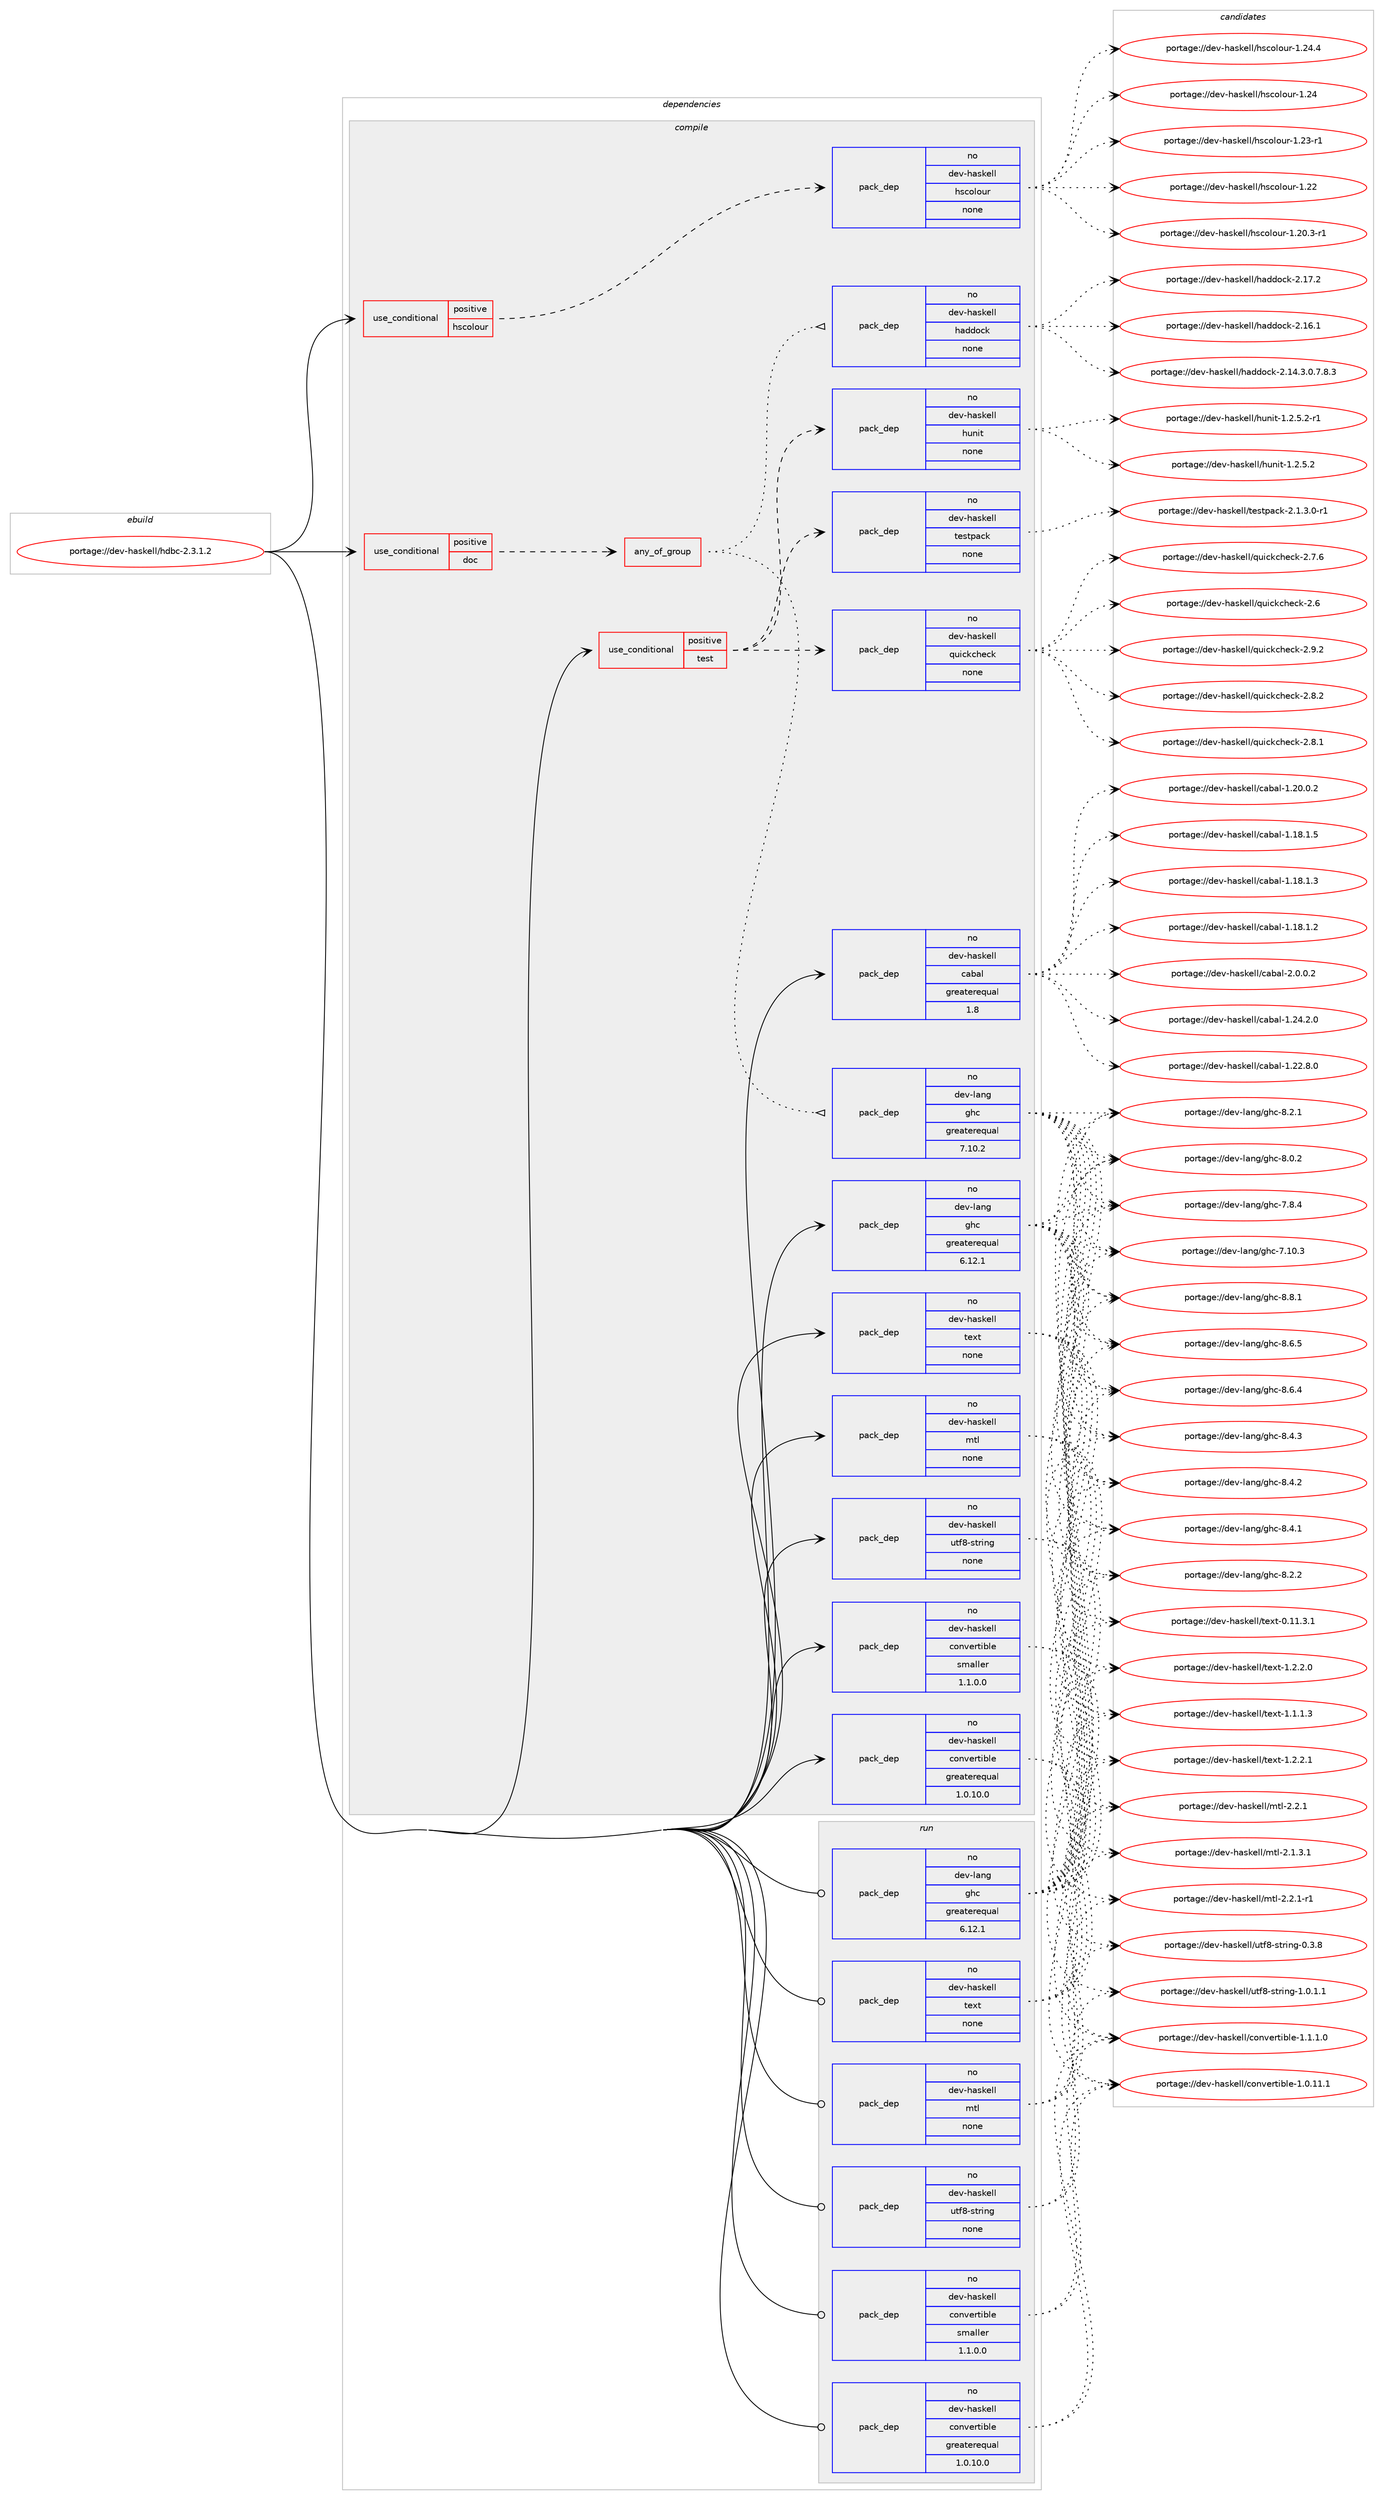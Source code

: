 digraph prolog {

# *************
# Graph options
# *************

newrank=true;
concentrate=true;
compound=true;
graph [rankdir=LR,fontname=Helvetica,fontsize=10,ranksep=1.5];#, ranksep=2.5, nodesep=0.2];
edge  [arrowhead=vee];
node  [fontname=Helvetica,fontsize=10];

# **********
# The ebuild
# **********

subgraph cluster_leftcol {
color=gray;
rank=same;
label=<<i>ebuild</i>>;
id [label="portage://dev-haskell/hdbc-2.3.1.2", color=red, width=4, href="../dev-haskell/hdbc-2.3.1.2.svg"];
}

# ****************
# The dependencies
# ****************

subgraph cluster_midcol {
color=gray;
label=<<i>dependencies</i>>;
subgraph cluster_compile {
fillcolor="#eeeeee";
style=filled;
label=<<i>compile</i>>;
subgraph cond133593 {
dependency559395 [label=<<TABLE BORDER="0" CELLBORDER="1" CELLSPACING="0" CELLPADDING="4"><TR><TD ROWSPAN="3" CELLPADDING="10">use_conditional</TD></TR><TR><TD>positive</TD></TR><TR><TD>doc</TD></TR></TABLE>>, shape=none, color=red];
subgraph any6322 {
dependency559396 [label=<<TABLE BORDER="0" CELLBORDER="1" CELLSPACING="0" CELLPADDING="4"><TR><TD CELLPADDING="10">any_of_group</TD></TR></TABLE>>, shape=none, color=red];subgraph pack419243 {
dependency559397 [label=<<TABLE BORDER="0" CELLBORDER="1" CELLSPACING="0" CELLPADDING="4" WIDTH="220"><TR><TD ROWSPAN="6" CELLPADDING="30">pack_dep</TD></TR><TR><TD WIDTH="110">no</TD></TR><TR><TD>dev-haskell</TD></TR><TR><TD>haddock</TD></TR><TR><TD>none</TD></TR><TR><TD></TD></TR></TABLE>>, shape=none, color=blue];
}
dependency559396:e -> dependency559397:w [weight=20,style="dotted",arrowhead="oinv"];
subgraph pack419244 {
dependency559398 [label=<<TABLE BORDER="0" CELLBORDER="1" CELLSPACING="0" CELLPADDING="4" WIDTH="220"><TR><TD ROWSPAN="6" CELLPADDING="30">pack_dep</TD></TR><TR><TD WIDTH="110">no</TD></TR><TR><TD>dev-lang</TD></TR><TR><TD>ghc</TD></TR><TR><TD>greaterequal</TD></TR><TR><TD>7.10.2</TD></TR></TABLE>>, shape=none, color=blue];
}
dependency559396:e -> dependency559398:w [weight=20,style="dotted",arrowhead="oinv"];
}
dependency559395:e -> dependency559396:w [weight=20,style="dashed",arrowhead="vee"];
}
id:e -> dependency559395:w [weight=20,style="solid",arrowhead="vee"];
subgraph cond133594 {
dependency559399 [label=<<TABLE BORDER="0" CELLBORDER="1" CELLSPACING="0" CELLPADDING="4"><TR><TD ROWSPAN="3" CELLPADDING="10">use_conditional</TD></TR><TR><TD>positive</TD></TR><TR><TD>hscolour</TD></TR></TABLE>>, shape=none, color=red];
subgraph pack419245 {
dependency559400 [label=<<TABLE BORDER="0" CELLBORDER="1" CELLSPACING="0" CELLPADDING="4" WIDTH="220"><TR><TD ROWSPAN="6" CELLPADDING="30">pack_dep</TD></TR><TR><TD WIDTH="110">no</TD></TR><TR><TD>dev-haskell</TD></TR><TR><TD>hscolour</TD></TR><TR><TD>none</TD></TR><TR><TD></TD></TR></TABLE>>, shape=none, color=blue];
}
dependency559399:e -> dependency559400:w [weight=20,style="dashed",arrowhead="vee"];
}
id:e -> dependency559399:w [weight=20,style="solid",arrowhead="vee"];
subgraph cond133595 {
dependency559401 [label=<<TABLE BORDER="0" CELLBORDER="1" CELLSPACING="0" CELLPADDING="4"><TR><TD ROWSPAN="3" CELLPADDING="10">use_conditional</TD></TR><TR><TD>positive</TD></TR><TR><TD>test</TD></TR></TABLE>>, shape=none, color=red];
subgraph pack419246 {
dependency559402 [label=<<TABLE BORDER="0" CELLBORDER="1" CELLSPACING="0" CELLPADDING="4" WIDTH="220"><TR><TD ROWSPAN="6" CELLPADDING="30">pack_dep</TD></TR><TR><TD WIDTH="110">no</TD></TR><TR><TD>dev-haskell</TD></TR><TR><TD>hunit</TD></TR><TR><TD>none</TD></TR><TR><TD></TD></TR></TABLE>>, shape=none, color=blue];
}
dependency559401:e -> dependency559402:w [weight=20,style="dashed",arrowhead="vee"];
subgraph pack419247 {
dependency559403 [label=<<TABLE BORDER="0" CELLBORDER="1" CELLSPACING="0" CELLPADDING="4" WIDTH="220"><TR><TD ROWSPAN="6" CELLPADDING="30">pack_dep</TD></TR><TR><TD WIDTH="110">no</TD></TR><TR><TD>dev-haskell</TD></TR><TR><TD>quickcheck</TD></TR><TR><TD>none</TD></TR><TR><TD></TD></TR></TABLE>>, shape=none, color=blue];
}
dependency559401:e -> dependency559403:w [weight=20,style="dashed",arrowhead="vee"];
subgraph pack419248 {
dependency559404 [label=<<TABLE BORDER="0" CELLBORDER="1" CELLSPACING="0" CELLPADDING="4" WIDTH="220"><TR><TD ROWSPAN="6" CELLPADDING="30">pack_dep</TD></TR><TR><TD WIDTH="110">no</TD></TR><TR><TD>dev-haskell</TD></TR><TR><TD>testpack</TD></TR><TR><TD>none</TD></TR><TR><TD></TD></TR></TABLE>>, shape=none, color=blue];
}
dependency559401:e -> dependency559404:w [weight=20,style="dashed",arrowhead="vee"];
}
id:e -> dependency559401:w [weight=20,style="solid",arrowhead="vee"];
subgraph pack419249 {
dependency559405 [label=<<TABLE BORDER="0" CELLBORDER="1" CELLSPACING="0" CELLPADDING="4" WIDTH="220"><TR><TD ROWSPAN="6" CELLPADDING="30">pack_dep</TD></TR><TR><TD WIDTH="110">no</TD></TR><TR><TD>dev-haskell</TD></TR><TR><TD>cabal</TD></TR><TR><TD>greaterequal</TD></TR><TR><TD>1.8</TD></TR></TABLE>>, shape=none, color=blue];
}
id:e -> dependency559405:w [weight=20,style="solid",arrowhead="vee"];
subgraph pack419250 {
dependency559406 [label=<<TABLE BORDER="0" CELLBORDER="1" CELLSPACING="0" CELLPADDING="4" WIDTH="220"><TR><TD ROWSPAN="6" CELLPADDING="30">pack_dep</TD></TR><TR><TD WIDTH="110">no</TD></TR><TR><TD>dev-haskell</TD></TR><TR><TD>convertible</TD></TR><TR><TD>greaterequal</TD></TR><TR><TD>1.0.10.0</TD></TR></TABLE>>, shape=none, color=blue];
}
id:e -> dependency559406:w [weight=20,style="solid",arrowhead="vee"];
subgraph pack419251 {
dependency559407 [label=<<TABLE BORDER="0" CELLBORDER="1" CELLSPACING="0" CELLPADDING="4" WIDTH="220"><TR><TD ROWSPAN="6" CELLPADDING="30">pack_dep</TD></TR><TR><TD WIDTH="110">no</TD></TR><TR><TD>dev-haskell</TD></TR><TR><TD>convertible</TD></TR><TR><TD>smaller</TD></TR><TR><TD>1.1.0.0</TD></TR></TABLE>>, shape=none, color=blue];
}
id:e -> dependency559407:w [weight=20,style="solid",arrowhead="vee"];
subgraph pack419252 {
dependency559408 [label=<<TABLE BORDER="0" CELLBORDER="1" CELLSPACING="0" CELLPADDING="4" WIDTH="220"><TR><TD ROWSPAN="6" CELLPADDING="30">pack_dep</TD></TR><TR><TD WIDTH="110">no</TD></TR><TR><TD>dev-haskell</TD></TR><TR><TD>mtl</TD></TR><TR><TD>none</TD></TR><TR><TD></TD></TR></TABLE>>, shape=none, color=blue];
}
id:e -> dependency559408:w [weight=20,style="solid",arrowhead="vee"];
subgraph pack419253 {
dependency559409 [label=<<TABLE BORDER="0" CELLBORDER="1" CELLSPACING="0" CELLPADDING="4" WIDTH="220"><TR><TD ROWSPAN="6" CELLPADDING="30">pack_dep</TD></TR><TR><TD WIDTH="110">no</TD></TR><TR><TD>dev-haskell</TD></TR><TR><TD>text</TD></TR><TR><TD>none</TD></TR><TR><TD></TD></TR></TABLE>>, shape=none, color=blue];
}
id:e -> dependency559409:w [weight=20,style="solid",arrowhead="vee"];
subgraph pack419254 {
dependency559410 [label=<<TABLE BORDER="0" CELLBORDER="1" CELLSPACING="0" CELLPADDING="4" WIDTH="220"><TR><TD ROWSPAN="6" CELLPADDING="30">pack_dep</TD></TR><TR><TD WIDTH="110">no</TD></TR><TR><TD>dev-haskell</TD></TR><TR><TD>utf8-string</TD></TR><TR><TD>none</TD></TR><TR><TD></TD></TR></TABLE>>, shape=none, color=blue];
}
id:e -> dependency559410:w [weight=20,style="solid",arrowhead="vee"];
subgraph pack419255 {
dependency559411 [label=<<TABLE BORDER="0" CELLBORDER="1" CELLSPACING="0" CELLPADDING="4" WIDTH="220"><TR><TD ROWSPAN="6" CELLPADDING="30">pack_dep</TD></TR><TR><TD WIDTH="110">no</TD></TR><TR><TD>dev-lang</TD></TR><TR><TD>ghc</TD></TR><TR><TD>greaterequal</TD></TR><TR><TD>6.12.1</TD></TR></TABLE>>, shape=none, color=blue];
}
id:e -> dependency559411:w [weight=20,style="solid",arrowhead="vee"];
}
subgraph cluster_compileandrun {
fillcolor="#eeeeee";
style=filled;
label=<<i>compile and run</i>>;
}
subgraph cluster_run {
fillcolor="#eeeeee";
style=filled;
label=<<i>run</i>>;
subgraph pack419256 {
dependency559412 [label=<<TABLE BORDER="0" CELLBORDER="1" CELLSPACING="0" CELLPADDING="4" WIDTH="220"><TR><TD ROWSPAN="6" CELLPADDING="30">pack_dep</TD></TR><TR><TD WIDTH="110">no</TD></TR><TR><TD>dev-haskell</TD></TR><TR><TD>convertible</TD></TR><TR><TD>greaterequal</TD></TR><TR><TD>1.0.10.0</TD></TR></TABLE>>, shape=none, color=blue];
}
id:e -> dependency559412:w [weight=20,style="solid",arrowhead="odot"];
subgraph pack419257 {
dependency559413 [label=<<TABLE BORDER="0" CELLBORDER="1" CELLSPACING="0" CELLPADDING="4" WIDTH="220"><TR><TD ROWSPAN="6" CELLPADDING="30">pack_dep</TD></TR><TR><TD WIDTH="110">no</TD></TR><TR><TD>dev-haskell</TD></TR><TR><TD>convertible</TD></TR><TR><TD>smaller</TD></TR><TR><TD>1.1.0.0</TD></TR></TABLE>>, shape=none, color=blue];
}
id:e -> dependency559413:w [weight=20,style="solid",arrowhead="odot"];
subgraph pack419258 {
dependency559414 [label=<<TABLE BORDER="0" CELLBORDER="1" CELLSPACING="0" CELLPADDING="4" WIDTH="220"><TR><TD ROWSPAN="6" CELLPADDING="30">pack_dep</TD></TR><TR><TD WIDTH="110">no</TD></TR><TR><TD>dev-haskell</TD></TR><TR><TD>mtl</TD></TR><TR><TD>none</TD></TR><TR><TD></TD></TR></TABLE>>, shape=none, color=blue];
}
id:e -> dependency559414:w [weight=20,style="solid",arrowhead="odot"];
subgraph pack419259 {
dependency559415 [label=<<TABLE BORDER="0" CELLBORDER="1" CELLSPACING="0" CELLPADDING="4" WIDTH="220"><TR><TD ROWSPAN="6" CELLPADDING="30">pack_dep</TD></TR><TR><TD WIDTH="110">no</TD></TR><TR><TD>dev-haskell</TD></TR><TR><TD>text</TD></TR><TR><TD>none</TD></TR><TR><TD></TD></TR></TABLE>>, shape=none, color=blue];
}
id:e -> dependency559415:w [weight=20,style="solid",arrowhead="odot"];
subgraph pack419260 {
dependency559416 [label=<<TABLE BORDER="0" CELLBORDER="1" CELLSPACING="0" CELLPADDING="4" WIDTH="220"><TR><TD ROWSPAN="6" CELLPADDING="30">pack_dep</TD></TR><TR><TD WIDTH="110">no</TD></TR><TR><TD>dev-haskell</TD></TR><TR><TD>utf8-string</TD></TR><TR><TD>none</TD></TR><TR><TD></TD></TR></TABLE>>, shape=none, color=blue];
}
id:e -> dependency559416:w [weight=20,style="solid",arrowhead="odot"];
subgraph pack419261 {
dependency559417 [label=<<TABLE BORDER="0" CELLBORDER="1" CELLSPACING="0" CELLPADDING="4" WIDTH="220"><TR><TD ROWSPAN="6" CELLPADDING="30">pack_dep</TD></TR><TR><TD WIDTH="110">no</TD></TR><TR><TD>dev-lang</TD></TR><TR><TD>ghc</TD></TR><TR><TD>greaterequal</TD></TR><TR><TD>6.12.1</TD></TR></TABLE>>, shape=none, color=blue];
}
id:e -> dependency559417:w [weight=20,style="solid",arrowhead="odot"];
}
}

# **************
# The candidates
# **************

subgraph cluster_choices {
rank=same;
color=gray;
label=<<i>candidates</i>>;

subgraph choice419243 {
color=black;
nodesep=1;
choice100101118451049711510710110810847104971001001119910745504649554650 [label="portage://dev-haskell/haddock-2.17.2", color=red, width=4,href="../dev-haskell/haddock-2.17.2.svg"];
choice100101118451049711510710110810847104971001001119910745504649544649 [label="portage://dev-haskell/haddock-2.16.1", color=red, width=4,href="../dev-haskell/haddock-2.16.1.svg"];
choice1001011184510497115107101108108471049710010011199107455046495246514648465546564651 [label="portage://dev-haskell/haddock-2.14.3.0.7.8.3", color=red, width=4,href="../dev-haskell/haddock-2.14.3.0.7.8.3.svg"];
dependency559397:e -> choice100101118451049711510710110810847104971001001119910745504649554650:w [style=dotted,weight="100"];
dependency559397:e -> choice100101118451049711510710110810847104971001001119910745504649544649:w [style=dotted,weight="100"];
dependency559397:e -> choice1001011184510497115107101108108471049710010011199107455046495246514648465546564651:w [style=dotted,weight="100"];
}
subgraph choice419244 {
color=black;
nodesep=1;
choice10010111845108971101034710310499455646564649 [label="portage://dev-lang/ghc-8.8.1", color=red, width=4,href="../dev-lang/ghc-8.8.1.svg"];
choice10010111845108971101034710310499455646544653 [label="portage://dev-lang/ghc-8.6.5", color=red, width=4,href="../dev-lang/ghc-8.6.5.svg"];
choice10010111845108971101034710310499455646544652 [label="portage://dev-lang/ghc-8.6.4", color=red, width=4,href="../dev-lang/ghc-8.6.4.svg"];
choice10010111845108971101034710310499455646524651 [label="portage://dev-lang/ghc-8.4.3", color=red, width=4,href="../dev-lang/ghc-8.4.3.svg"];
choice10010111845108971101034710310499455646524650 [label="portage://dev-lang/ghc-8.4.2", color=red, width=4,href="../dev-lang/ghc-8.4.2.svg"];
choice10010111845108971101034710310499455646524649 [label="portage://dev-lang/ghc-8.4.1", color=red, width=4,href="../dev-lang/ghc-8.4.1.svg"];
choice10010111845108971101034710310499455646504650 [label="portage://dev-lang/ghc-8.2.2", color=red, width=4,href="../dev-lang/ghc-8.2.2.svg"];
choice10010111845108971101034710310499455646504649 [label="portage://dev-lang/ghc-8.2.1", color=red, width=4,href="../dev-lang/ghc-8.2.1.svg"];
choice10010111845108971101034710310499455646484650 [label="portage://dev-lang/ghc-8.0.2", color=red, width=4,href="../dev-lang/ghc-8.0.2.svg"];
choice10010111845108971101034710310499455546564652 [label="portage://dev-lang/ghc-7.8.4", color=red, width=4,href="../dev-lang/ghc-7.8.4.svg"];
choice1001011184510897110103471031049945554649484651 [label="portage://dev-lang/ghc-7.10.3", color=red, width=4,href="../dev-lang/ghc-7.10.3.svg"];
dependency559398:e -> choice10010111845108971101034710310499455646564649:w [style=dotted,weight="100"];
dependency559398:e -> choice10010111845108971101034710310499455646544653:w [style=dotted,weight="100"];
dependency559398:e -> choice10010111845108971101034710310499455646544652:w [style=dotted,weight="100"];
dependency559398:e -> choice10010111845108971101034710310499455646524651:w [style=dotted,weight="100"];
dependency559398:e -> choice10010111845108971101034710310499455646524650:w [style=dotted,weight="100"];
dependency559398:e -> choice10010111845108971101034710310499455646524649:w [style=dotted,weight="100"];
dependency559398:e -> choice10010111845108971101034710310499455646504650:w [style=dotted,weight="100"];
dependency559398:e -> choice10010111845108971101034710310499455646504649:w [style=dotted,weight="100"];
dependency559398:e -> choice10010111845108971101034710310499455646484650:w [style=dotted,weight="100"];
dependency559398:e -> choice10010111845108971101034710310499455546564652:w [style=dotted,weight="100"];
dependency559398:e -> choice1001011184510897110103471031049945554649484651:w [style=dotted,weight="100"];
}
subgraph choice419245 {
color=black;
nodesep=1;
choice1001011184510497115107101108108471041159911110811111711445494650524652 [label="portage://dev-haskell/hscolour-1.24.4", color=red, width=4,href="../dev-haskell/hscolour-1.24.4.svg"];
choice100101118451049711510710110810847104115991111081111171144549465052 [label="portage://dev-haskell/hscolour-1.24", color=red, width=4,href="../dev-haskell/hscolour-1.24.svg"];
choice1001011184510497115107101108108471041159911110811111711445494650514511449 [label="portage://dev-haskell/hscolour-1.23-r1", color=red, width=4,href="../dev-haskell/hscolour-1.23-r1.svg"];
choice100101118451049711510710110810847104115991111081111171144549465050 [label="portage://dev-haskell/hscolour-1.22", color=red, width=4,href="../dev-haskell/hscolour-1.22.svg"];
choice10010111845104971151071011081084710411599111108111117114454946504846514511449 [label="portage://dev-haskell/hscolour-1.20.3-r1", color=red, width=4,href="../dev-haskell/hscolour-1.20.3-r1.svg"];
dependency559400:e -> choice1001011184510497115107101108108471041159911110811111711445494650524652:w [style=dotted,weight="100"];
dependency559400:e -> choice100101118451049711510710110810847104115991111081111171144549465052:w [style=dotted,weight="100"];
dependency559400:e -> choice1001011184510497115107101108108471041159911110811111711445494650514511449:w [style=dotted,weight="100"];
dependency559400:e -> choice100101118451049711510710110810847104115991111081111171144549465050:w [style=dotted,weight="100"];
dependency559400:e -> choice10010111845104971151071011081084710411599111108111117114454946504846514511449:w [style=dotted,weight="100"];
}
subgraph choice419246 {
color=black;
nodesep=1;
choice10010111845104971151071011081084710411711010511645494650465346504511449 [label="portage://dev-haskell/hunit-1.2.5.2-r1", color=red, width=4,href="../dev-haskell/hunit-1.2.5.2-r1.svg"];
choice1001011184510497115107101108108471041171101051164549465046534650 [label="portage://dev-haskell/hunit-1.2.5.2", color=red, width=4,href="../dev-haskell/hunit-1.2.5.2.svg"];
dependency559402:e -> choice10010111845104971151071011081084710411711010511645494650465346504511449:w [style=dotted,weight="100"];
dependency559402:e -> choice1001011184510497115107101108108471041171101051164549465046534650:w [style=dotted,weight="100"];
}
subgraph choice419247 {
color=black;
nodesep=1;
choice100101118451049711510710110810847113117105991079910410199107455046574650 [label="portage://dev-haskell/quickcheck-2.9.2", color=red, width=4,href="../dev-haskell/quickcheck-2.9.2.svg"];
choice100101118451049711510710110810847113117105991079910410199107455046564650 [label="portage://dev-haskell/quickcheck-2.8.2", color=red, width=4,href="../dev-haskell/quickcheck-2.8.2.svg"];
choice100101118451049711510710110810847113117105991079910410199107455046564649 [label="portage://dev-haskell/quickcheck-2.8.1", color=red, width=4,href="../dev-haskell/quickcheck-2.8.1.svg"];
choice100101118451049711510710110810847113117105991079910410199107455046554654 [label="portage://dev-haskell/quickcheck-2.7.6", color=red, width=4,href="../dev-haskell/quickcheck-2.7.6.svg"];
choice10010111845104971151071011081084711311710599107991041019910745504654 [label="portage://dev-haskell/quickcheck-2.6", color=red, width=4,href="../dev-haskell/quickcheck-2.6.svg"];
dependency559403:e -> choice100101118451049711510710110810847113117105991079910410199107455046574650:w [style=dotted,weight="100"];
dependency559403:e -> choice100101118451049711510710110810847113117105991079910410199107455046564650:w [style=dotted,weight="100"];
dependency559403:e -> choice100101118451049711510710110810847113117105991079910410199107455046564649:w [style=dotted,weight="100"];
dependency559403:e -> choice100101118451049711510710110810847113117105991079910410199107455046554654:w [style=dotted,weight="100"];
dependency559403:e -> choice10010111845104971151071011081084711311710599107991041019910745504654:w [style=dotted,weight="100"];
}
subgraph choice419248 {
color=black;
nodesep=1;
choice100101118451049711510710110810847116101115116112979910745504649465146484511449 [label="portage://dev-haskell/testpack-2.1.3.0-r1", color=red, width=4,href="../dev-haskell/testpack-2.1.3.0-r1.svg"];
dependency559404:e -> choice100101118451049711510710110810847116101115116112979910745504649465146484511449:w [style=dotted,weight="100"];
}
subgraph choice419249 {
color=black;
nodesep=1;
choice100101118451049711510710110810847999798971084550464846484650 [label="portage://dev-haskell/cabal-2.0.0.2", color=red, width=4,href="../dev-haskell/cabal-2.0.0.2.svg"];
choice10010111845104971151071011081084799979897108454946505246504648 [label="portage://dev-haskell/cabal-1.24.2.0", color=red, width=4,href="../dev-haskell/cabal-1.24.2.0.svg"];
choice10010111845104971151071011081084799979897108454946505046564648 [label="portage://dev-haskell/cabal-1.22.8.0", color=red, width=4,href="../dev-haskell/cabal-1.22.8.0.svg"];
choice10010111845104971151071011081084799979897108454946504846484650 [label="portage://dev-haskell/cabal-1.20.0.2", color=red, width=4,href="../dev-haskell/cabal-1.20.0.2.svg"];
choice10010111845104971151071011081084799979897108454946495646494653 [label="portage://dev-haskell/cabal-1.18.1.5", color=red, width=4,href="../dev-haskell/cabal-1.18.1.5.svg"];
choice10010111845104971151071011081084799979897108454946495646494651 [label="portage://dev-haskell/cabal-1.18.1.3", color=red, width=4,href="../dev-haskell/cabal-1.18.1.3.svg"];
choice10010111845104971151071011081084799979897108454946495646494650 [label="portage://dev-haskell/cabal-1.18.1.2", color=red, width=4,href="../dev-haskell/cabal-1.18.1.2.svg"];
dependency559405:e -> choice100101118451049711510710110810847999798971084550464846484650:w [style=dotted,weight="100"];
dependency559405:e -> choice10010111845104971151071011081084799979897108454946505246504648:w [style=dotted,weight="100"];
dependency559405:e -> choice10010111845104971151071011081084799979897108454946505046564648:w [style=dotted,weight="100"];
dependency559405:e -> choice10010111845104971151071011081084799979897108454946504846484650:w [style=dotted,weight="100"];
dependency559405:e -> choice10010111845104971151071011081084799979897108454946495646494653:w [style=dotted,weight="100"];
dependency559405:e -> choice10010111845104971151071011081084799979897108454946495646494651:w [style=dotted,weight="100"];
dependency559405:e -> choice10010111845104971151071011081084799979897108454946495646494650:w [style=dotted,weight="100"];
}
subgraph choice419250 {
color=black;
nodesep=1;
choice10010111845104971151071011081084799111110118101114116105981081014549464946494648 [label="portage://dev-haskell/convertible-1.1.1.0", color=red, width=4,href="../dev-haskell/convertible-1.1.1.0.svg"];
choice1001011184510497115107101108108479911111011810111411610598108101454946484649494649 [label="portage://dev-haskell/convertible-1.0.11.1", color=red, width=4,href="../dev-haskell/convertible-1.0.11.1.svg"];
dependency559406:e -> choice10010111845104971151071011081084799111110118101114116105981081014549464946494648:w [style=dotted,weight="100"];
dependency559406:e -> choice1001011184510497115107101108108479911111011810111411610598108101454946484649494649:w [style=dotted,weight="100"];
}
subgraph choice419251 {
color=black;
nodesep=1;
choice10010111845104971151071011081084799111110118101114116105981081014549464946494648 [label="portage://dev-haskell/convertible-1.1.1.0", color=red, width=4,href="../dev-haskell/convertible-1.1.1.0.svg"];
choice1001011184510497115107101108108479911111011810111411610598108101454946484649494649 [label="portage://dev-haskell/convertible-1.0.11.1", color=red, width=4,href="../dev-haskell/convertible-1.0.11.1.svg"];
dependency559407:e -> choice10010111845104971151071011081084799111110118101114116105981081014549464946494648:w [style=dotted,weight="100"];
dependency559407:e -> choice1001011184510497115107101108108479911111011810111411610598108101454946484649494649:w [style=dotted,weight="100"];
}
subgraph choice419252 {
color=black;
nodesep=1;
choice1001011184510497115107101108108471091161084550465046494511449 [label="portage://dev-haskell/mtl-2.2.1-r1", color=red, width=4,href="../dev-haskell/mtl-2.2.1-r1.svg"];
choice100101118451049711510710110810847109116108455046504649 [label="portage://dev-haskell/mtl-2.2.1", color=red, width=4,href="../dev-haskell/mtl-2.2.1.svg"];
choice1001011184510497115107101108108471091161084550464946514649 [label="portage://dev-haskell/mtl-2.1.3.1", color=red, width=4,href="../dev-haskell/mtl-2.1.3.1.svg"];
dependency559408:e -> choice1001011184510497115107101108108471091161084550465046494511449:w [style=dotted,weight="100"];
dependency559408:e -> choice100101118451049711510710110810847109116108455046504649:w [style=dotted,weight="100"];
dependency559408:e -> choice1001011184510497115107101108108471091161084550464946514649:w [style=dotted,weight="100"];
}
subgraph choice419253 {
color=black;
nodesep=1;
choice1001011184510497115107101108108471161011201164549465046504649 [label="portage://dev-haskell/text-1.2.2.1", color=red, width=4,href="../dev-haskell/text-1.2.2.1.svg"];
choice1001011184510497115107101108108471161011201164549465046504648 [label="portage://dev-haskell/text-1.2.2.0", color=red, width=4,href="../dev-haskell/text-1.2.2.0.svg"];
choice1001011184510497115107101108108471161011201164549464946494651 [label="portage://dev-haskell/text-1.1.1.3", color=red, width=4,href="../dev-haskell/text-1.1.1.3.svg"];
choice100101118451049711510710110810847116101120116454846494946514649 [label="portage://dev-haskell/text-0.11.3.1", color=red, width=4,href="../dev-haskell/text-0.11.3.1.svg"];
dependency559409:e -> choice1001011184510497115107101108108471161011201164549465046504649:w [style=dotted,weight="100"];
dependency559409:e -> choice1001011184510497115107101108108471161011201164549465046504648:w [style=dotted,weight="100"];
dependency559409:e -> choice1001011184510497115107101108108471161011201164549464946494651:w [style=dotted,weight="100"];
dependency559409:e -> choice100101118451049711510710110810847116101120116454846494946514649:w [style=dotted,weight="100"];
}
subgraph choice419254 {
color=black;
nodesep=1;
choice10010111845104971151071011081084711711610256451151161141051101034549464846494649 [label="portage://dev-haskell/utf8-string-1.0.1.1", color=red, width=4,href="../dev-haskell/utf8-string-1.0.1.1.svg"];
choice1001011184510497115107101108108471171161025645115116114105110103454846514656 [label="portage://dev-haskell/utf8-string-0.3.8", color=red, width=4,href="../dev-haskell/utf8-string-0.3.8.svg"];
dependency559410:e -> choice10010111845104971151071011081084711711610256451151161141051101034549464846494649:w [style=dotted,weight="100"];
dependency559410:e -> choice1001011184510497115107101108108471171161025645115116114105110103454846514656:w [style=dotted,weight="100"];
}
subgraph choice419255 {
color=black;
nodesep=1;
choice10010111845108971101034710310499455646564649 [label="portage://dev-lang/ghc-8.8.1", color=red, width=4,href="../dev-lang/ghc-8.8.1.svg"];
choice10010111845108971101034710310499455646544653 [label="portage://dev-lang/ghc-8.6.5", color=red, width=4,href="../dev-lang/ghc-8.6.5.svg"];
choice10010111845108971101034710310499455646544652 [label="portage://dev-lang/ghc-8.6.4", color=red, width=4,href="../dev-lang/ghc-8.6.4.svg"];
choice10010111845108971101034710310499455646524651 [label="portage://dev-lang/ghc-8.4.3", color=red, width=4,href="../dev-lang/ghc-8.4.3.svg"];
choice10010111845108971101034710310499455646524650 [label="portage://dev-lang/ghc-8.4.2", color=red, width=4,href="../dev-lang/ghc-8.4.2.svg"];
choice10010111845108971101034710310499455646524649 [label="portage://dev-lang/ghc-8.4.1", color=red, width=4,href="../dev-lang/ghc-8.4.1.svg"];
choice10010111845108971101034710310499455646504650 [label="portage://dev-lang/ghc-8.2.2", color=red, width=4,href="../dev-lang/ghc-8.2.2.svg"];
choice10010111845108971101034710310499455646504649 [label="portage://dev-lang/ghc-8.2.1", color=red, width=4,href="../dev-lang/ghc-8.2.1.svg"];
choice10010111845108971101034710310499455646484650 [label="portage://dev-lang/ghc-8.0.2", color=red, width=4,href="../dev-lang/ghc-8.0.2.svg"];
choice10010111845108971101034710310499455546564652 [label="portage://dev-lang/ghc-7.8.4", color=red, width=4,href="../dev-lang/ghc-7.8.4.svg"];
choice1001011184510897110103471031049945554649484651 [label="portage://dev-lang/ghc-7.10.3", color=red, width=4,href="../dev-lang/ghc-7.10.3.svg"];
dependency559411:e -> choice10010111845108971101034710310499455646564649:w [style=dotted,weight="100"];
dependency559411:e -> choice10010111845108971101034710310499455646544653:w [style=dotted,weight="100"];
dependency559411:e -> choice10010111845108971101034710310499455646544652:w [style=dotted,weight="100"];
dependency559411:e -> choice10010111845108971101034710310499455646524651:w [style=dotted,weight="100"];
dependency559411:e -> choice10010111845108971101034710310499455646524650:w [style=dotted,weight="100"];
dependency559411:e -> choice10010111845108971101034710310499455646524649:w [style=dotted,weight="100"];
dependency559411:e -> choice10010111845108971101034710310499455646504650:w [style=dotted,weight="100"];
dependency559411:e -> choice10010111845108971101034710310499455646504649:w [style=dotted,weight="100"];
dependency559411:e -> choice10010111845108971101034710310499455646484650:w [style=dotted,weight="100"];
dependency559411:e -> choice10010111845108971101034710310499455546564652:w [style=dotted,weight="100"];
dependency559411:e -> choice1001011184510897110103471031049945554649484651:w [style=dotted,weight="100"];
}
subgraph choice419256 {
color=black;
nodesep=1;
choice10010111845104971151071011081084799111110118101114116105981081014549464946494648 [label="portage://dev-haskell/convertible-1.1.1.0", color=red, width=4,href="../dev-haskell/convertible-1.1.1.0.svg"];
choice1001011184510497115107101108108479911111011810111411610598108101454946484649494649 [label="portage://dev-haskell/convertible-1.0.11.1", color=red, width=4,href="../dev-haskell/convertible-1.0.11.1.svg"];
dependency559412:e -> choice10010111845104971151071011081084799111110118101114116105981081014549464946494648:w [style=dotted,weight="100"];
dependency559412:e -> choice1001011184510497115107101108108479911111011810111411610598108101454946484649494649:w [style=dotted,weight="100"];
}
subgraph choice419257 {
color=black;
nodesep=1;
choice10010111845104971151071011081084799111110118101114116105981081014549464946494648 [label="portage://dev-haskell/convertible-1.1.1.0", color=red, width=4,href="../dev-haskell/convertible-1.1.1.0.svg"];
choice1001011184510497115107101108108479911111011810111411610598108101454946484649494649 [label="portage://dev-haskell/convertible-1.0.11.1", color=red, width=4,href="../dev-haskell/convertible-1.0.11.1.svg"];
dependency559413:e -> choice10010111845104971151071011081084799111110118101114116105981081014549464946494648:w [style=dotted,weight="100"];
dependency559413:e -> choice1001011184510497115107101108108479911111011810111411610598108101454946484649494649:w [style=dotted,weight="100"];
}
subgraph choice419258 {
color=black;
nodesep=1;
choice1001011184510497115107101108108471091161084550465046494511449 [label="portage://dev-haskell/mtl-2.2.1-r1", color=red, width=4,href="../dev-haskell/mtl-2.2.1-r1.svg"];
choice100101118451049711510710110810847109116108455046504649 [label="portage://dev-haskell/mtl-2.2.1", color=red, width=4,href="../dev-haskell/mtl-2.2.1.svg"];
choice1001011184510497115107101108108471091161084550464946514649 [label="portage://dev-haskell/mtl-2.1.3.1", color=red, width=4,href="../dev-haskell/mtl-2.1.3.1.svg"];
dependency559414:e -> choice1001011184510497115107101108108471091161084550465046494511449:w [style=dotted,weight="100"];
dependency559414:e -> choice100101118451049711510710110810847109116108455046504649:w [style=dotted,weight="100"];
dependency559414:e -> choice1001011184510497115107101108108471091161084550464946514649:w [style=dotted,weight="100"];
}
subgraph choice419259 {
color=black;
nodesep=1;
choice1001011184510497115107101108108471161011201164549465046504649 [label="portage://dev-haskell/text-1.2.2.1", color=red, width=4,href="../dev-haskell/text-1.2.2.1.svg"];
choice1001011184510497115107101108108471161011201164549465046504648 [label="portage://dev-haskell/text-1.2.2.0", color=red, width=4,href="../dev-haskell/text-1.2.2.0.svg"];
choice1001011184510497115107101108108471161011201164549464946494651 [label="portage://dev-haskell/text-1.1.1.3", color=red, width=4,href="../dev-haskell/text-1.1.1.3.svg"];
choice100101118451049711510710110810847116101120116454846494946514649 [label="portage://dev-haskell/text-0.11.3.1", color=red, width=4,href="../dev-haskell/text-0.11.3.1.svg"];
dependency559415:e -> choice1001011184510497115107101108108471161011201164549465046504649:w [style=dotted,weight="100"];
dependency559415:e -> choice1001011184510497115107101108108471161011201164549465046504648:w [style=dotted,weight="100"];
dependency559415:e -> choice1001011184510497115107101108108471161011201164549464946494651:w [style=dotted,weight="100"];
dependency559415:e -> choice100101118451049711510710110810847116101120116454846494946514649:w [style=dotted,weight="100"];
}
subgraph choice419260 {
color=black;
nodesep=1;
choice10010111845104971151071011081084711711610256451151161141051101034549464846494649 [label="portage://dev-haskell/utf8-string-1.0.1.1", color=red, width=4,href="../dev-haskell/utf8-string-1.0.1.1.svg"];
choice1001011184510497115107101108108471171161025645115116114105110103454846514656 [label="portage://dev-haskell/utf8-string-0.3.8", color=red, width=4,href="../dev-haskell/utf8-string-0.3.8.svg"];
dependency559416:e -> choice10010111845104971151071011081084711711610256451151161141051101034549464846494649:w [style=dotted,weight="100"];
dependency559416:e -> choice1001011184510497115107101108108471171161025645115116114105110103454846514656:w [style=dotted,weight="100"];
}
subgraph choice419261 {
color=black;
nodesep=1;
choice10010111845108971101034710310499455646564649 [label="portage://dev-lang/ghc-8.8.1", color=red, width=4,href="../dev-lang/ghc-8.8.1.svg"];
choice10010111845108971101034710310499455646544653 [label="portage://dev-lang/ghc-8.6.5", color=red, width=4,href="../dev-lang/ghc-8.6.5.svg"];
choice10010111845108971101034710310499455646544652 [label="portage://dev-lang/ghc-8.6.4", color=red, width=4,href="../dev-lang/ghc-8.6.4.svg"];
choice10010111845108971101034710310499455646524651 [label="portage://dev-lang/ghc-8.4.3", color=red, width=4,href="../dev-lang/ghc-8.4.3.svg"];
choice10010111845108971101034710310499455646524650 [label="portage://dev-lang/ghc-8.4.2", color=red, width=4,href="../dev-lang/ghc-8.4.2.svg"];
choice10010111845108971101034710310499455646524649 [label="portage://dev-lang/ghc-8.4.1", color=red, width=4,href="../dev-lang/ghc-8.4.1.svg"];
choice10010111845108971101034710310499455646504650 [label="portage://dev-lang/ghc-8.2.2", color=red, width=4,href="../dev-lang/ghc-8.2.2.svg"];
choice10010111845108971101034710310499455646504649 [label="portage://dev-lang/ghc-8.2.1", color=red, width=4,href="../dev-lang/ghc-8.2.1.svg"];
choice10010111845108971101034710310499455646484650 [label="portage://dev-lang/ghc-8.0.2", color=red, width=4,href="../dev-lang/ghc-8.0.2.svg"];
choice10010111845108971101034710310499455546564652 [label="portage://dev-lang/ghc-7.8.4", color=red, width=4,href="../dev-lang/ghc-7.8.4.svg"];
choice1001011184510897110103471031049945554649484651 [label="portage://dev-lang/ghc-7.10.3", color=red, width=4,href="../dev-lang/ghc-7.10.3.svg"];
dependency559417:e -> choice10010111845108971101034710310499455646564649:w [style=dotted,weight="100"];
dependency559417:e -> choice10010111845108971101034710310499455646544653:w [style=dotted,weight="100"];
dependency559417:e -> choice10010111845108971101034710310499455646544652:w [style=dotted,weight="100"];
dependency559417:e -> choice10010111845108971101034710310499455646524651:w [style=dotted,weight="100"];
dependency559417:e -> choice10010111845108971101034710310499455646524650:w [style=dotted,weight="100"];
dependency559417:e -> choice10010111845108971101034710310499455646524649:w [style=dotted,weight="100"];
dependency559417:e -> choice10010111845108971101034710310499455646504650:w [style=dotted,weight="100"];
dependency559417:e -> choice10010111845108971101034710310499455646504649:w [style=dotted,weight="100"];
dependency559417:e -> choice10010111845108971101034710310499455646484650:w [style=dotted,weight="100"];
dependency559417:e -> choice10010111845108971101034710310499455546564652:w [style=dotted,weight="100"];
dependency559417:e -> choice1001011184510897110103471031049945554649484651:w [style=dotted,weight="100"];
}
}

}
